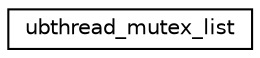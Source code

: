 digraph "Graphical Class Hierarchy"
{
 // LATEX_PDF_SIZE
  edge [fontname="Helvetica",fontsize="10",labelfontname="Helvetica",labelfontsize="10"];
  node [fontname="Helvetica",fontsize="10",shape=record];
  rankdir="LR";
  Node0 [label="ubthread_mutex_list",height=0.2,width=0.4,color="black", fillcolor="white", style="filled",URL="$structubthread__mutex__list.html",tooltip=" "];
}
